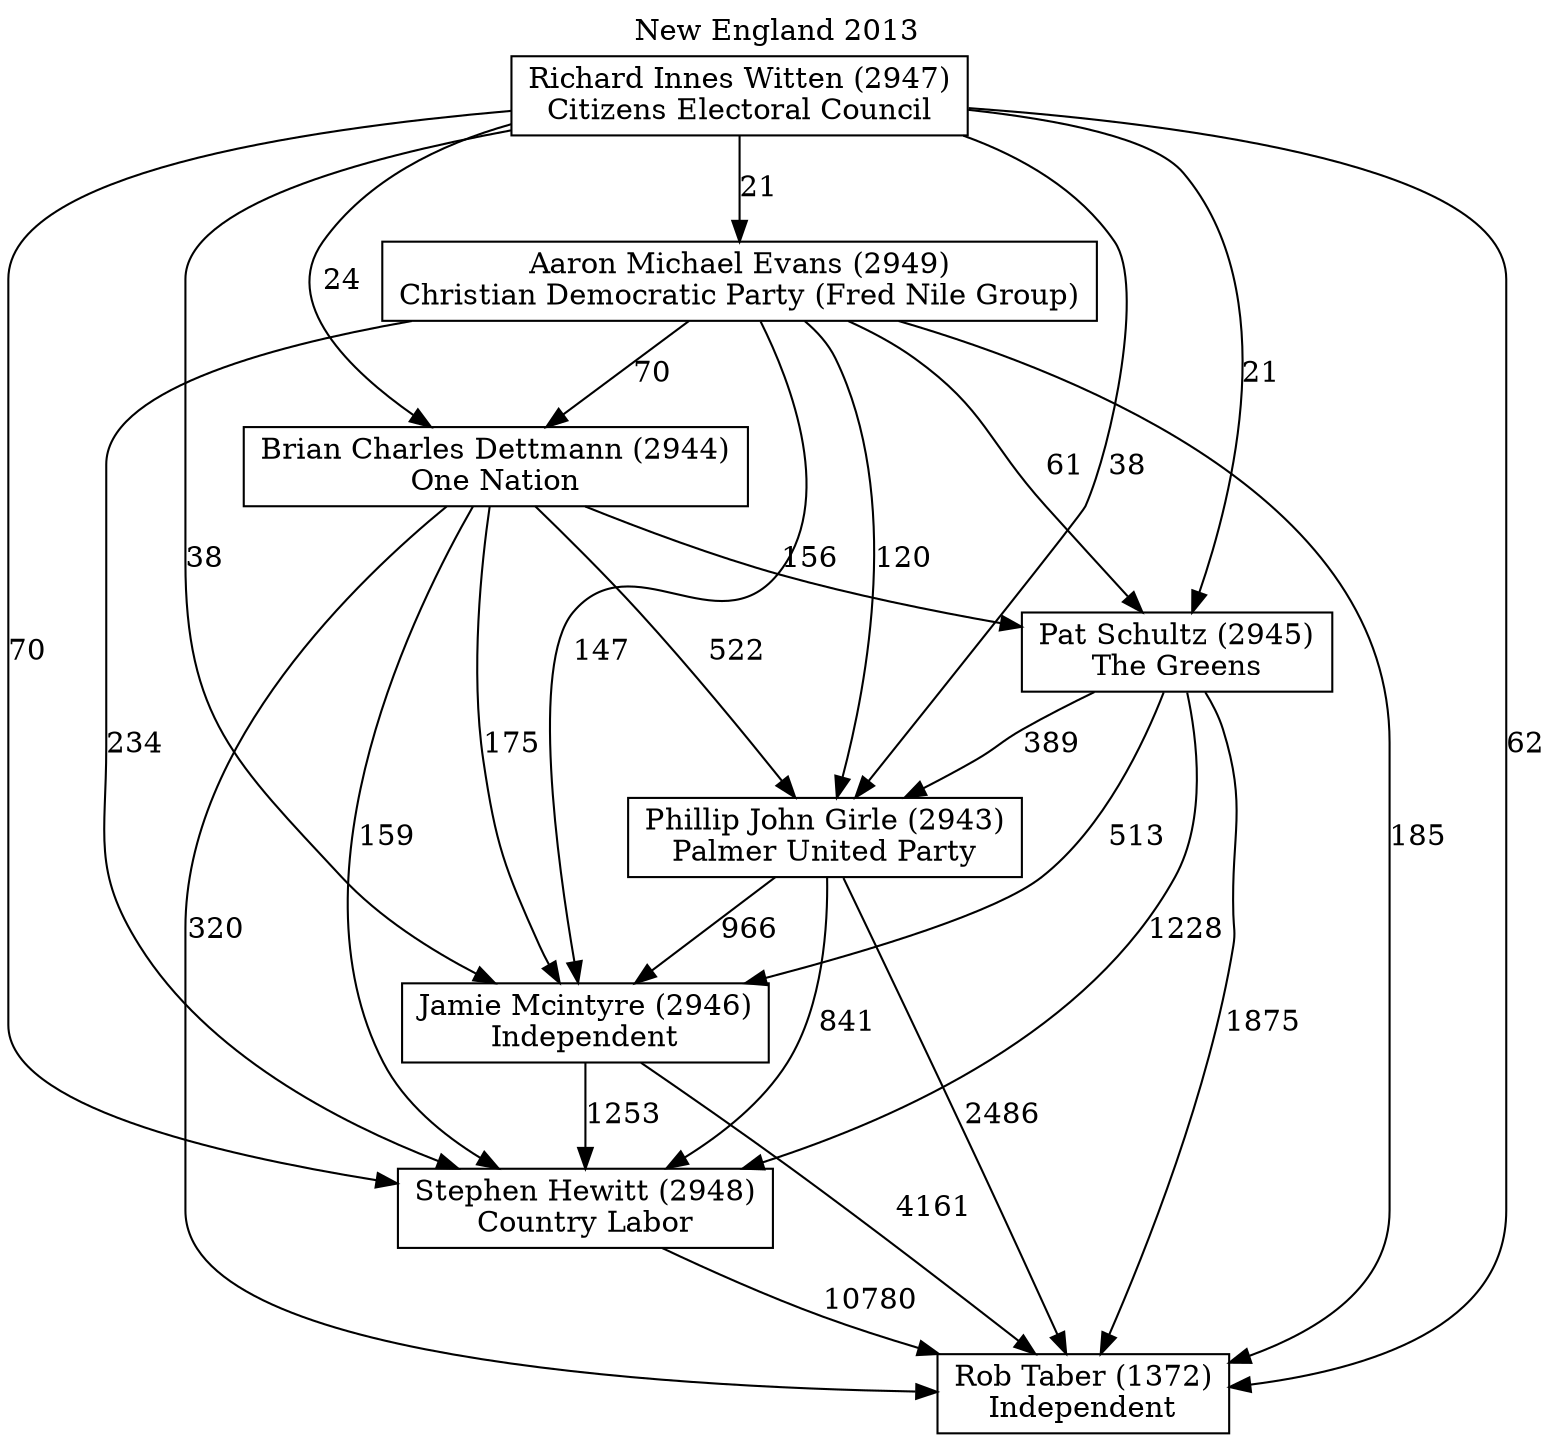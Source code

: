 // House preference flow
digraph "Rob Taber (1372)_New England_2013" {
	graph [label="New England 2013" labelloc=t mclimit=10]
	node [shape=box]
	"Aaron Michael Evans (2949)" [label="Aaron Michael Evans (2949)
Christian Democratic Party (Fred Nile Group)"]
	"Brian Charles Dettmann (2944)" [label="Brian Charles Dettmann (2944)
One Nation"]
	"Jamie Mcintyre (2946)" [label="Jamie Mcintyre (2946)
Independent"]
	"Pat Schultz (2945)" [label="Pat Schultz (2945)
The Greens"]
	"Phillip John Girle (2943)" [label="Phillip John Girle (2943)
Palmer United Party"]
	"Richard Innes Witten (2947)" [label="Richard Innes Witten (2947)
Citizens Electoral Council"]
	"Rob Taber (1372)" [label="Rob Taber (1372)
Independent"]
	"Stephen Hewitt (2948)" [label="Stephen Hewitt (2948)
Country Labor"]
	"Aaron Michael Evans (2949)" -> "Brian Charles Dettmann (2944)" [label=70]
	"Aaron Michael Evans (2949)" -> "Jamie Mcintyre (2946)" [label=147]
	"Aaron Michael Evans (2949)" -> "Pat Schultz (2945)" [label=61]
	"Aaron Michael Evans (2949)" -> "Phillip John Girle (2943)" [label=120]
	"Aaron Michael Evans (2949)" -> "Rob Taber (1372)" [label=185]
	"Aaron Michael Evans (2949)" -> "Stephen Hewitt (2948)" [label=234]
	"Brian Charles Dettmann (2944)" -> "Jamie Mcintyre (2946)" [label=175]
	"Brian Charles Dettmann (2944)" -> "Pat Schultz (2945)" [label=156]
	"Brian Charles Dettmann (2944)" -> "Phillip John Girle (2943)" [label=522]
	"Brian Charles Dettmann (2944)" -> "Rob Taber (1372)" [label=320]
	"Brian Charles Dettmann (2944)" -> "Stephen Hewitt (2948)" [label=159]
	"Jamie Mcintyre (2946)" -> "Rob Taber (1372)" [label=4161]
	"Jamie Mcintyre (2946)" -> "Stephen Hewitt (2948)" [label=1253]
	"Pat Schultz (2945)" -> "Jamie Mcintyre (2946)" [label=513]
	"Pat Schultz (2945)" -> "Phillip John Girle (2943)" [label=389]
	"Pat Schultz (2945)" -> "Rob Taber (1372)" [label=1875]
	"Pat Schultz (2945)" -> "Stephen Hewitt (2948)" [label=1228]
	"Phillip John Girle (2943)" -> "Jamie Mcintyre (2946)" [label=966]
	"Phillip John Girle (2943)" -> "Rob Taber (1372)" [label=2486]
	"Phillip John Girle (2943)" -> "Stephen Hewitt (2948)" [label=841]
	"Richard Innes Witten (2947)" -> "Aaron Michael Evans (2949)" [label=21]
	"Richard Innes Witten (2947)" -> "Brian Charles Dettmann (2944)" [label=24]
	"Richard Innes Witten (2947)" -> "Jamie Mcintyre (2946)" [label=38]
	"Richard Innes Witten (2947)" -> "Pat Schultz (2945)" [label=21]
	"Richard Innes Witten (2947)" -> "Phillip John Girle (2943)" [label=38]
	"Richard Innes Witten (2947)" -> "Rob Taber (1372)" [label=62]
	"Richard Innes Witten (2947)" -> "Stephen Hewitt (2948)" [label=70]
	"Stephen Hewitt (2948)" -> "Rob Taber (1372)" [label=10780]
}
